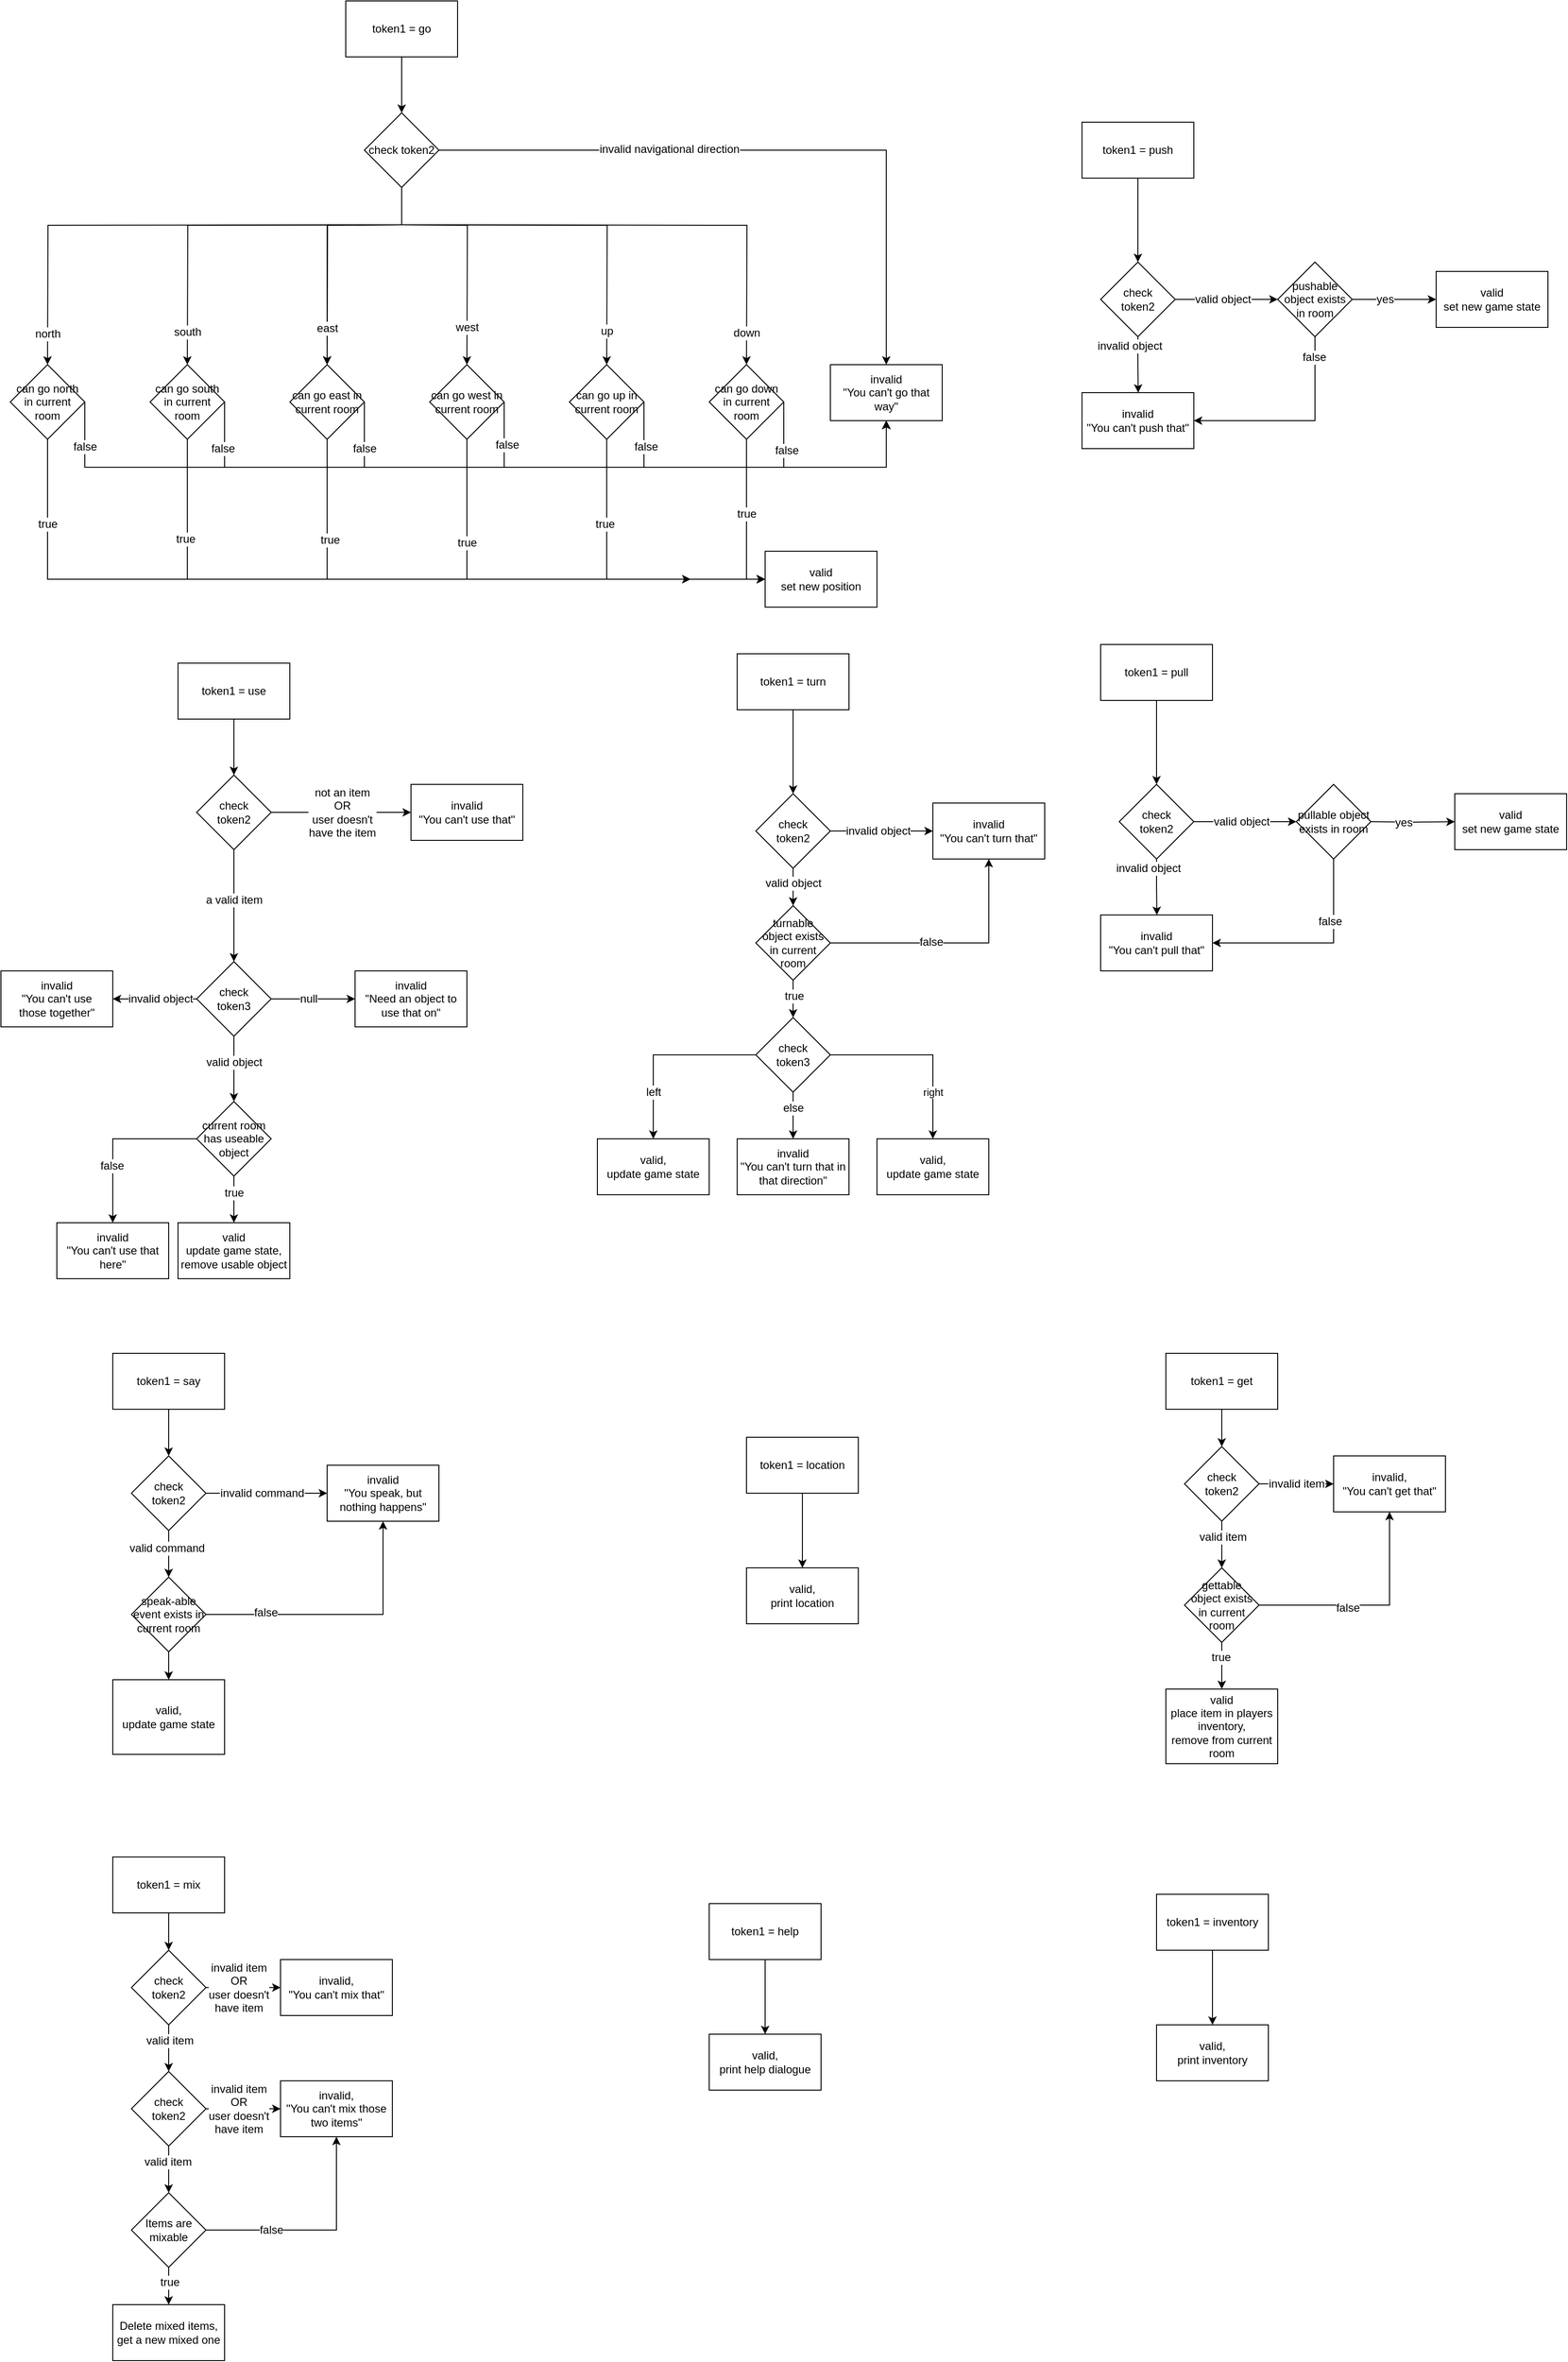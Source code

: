 <mxfile version="12.5.5" type="device"><diagram id="CHfxyp8ydynY-1cZiYaQ" name="Page-1"><mxGraphModel dx="4873" dy="2151" grid="1" gridSize="10" guides="1" tooltips="1" connect="1" arrows="1" fold="1" page="1" pageScale="1" pageWidth="850" pageHeight="1100" math="0" shadow="0"><root><mxCell id="0"/><mxCell id="1" parent="0"/><mxCell id="4XS_81W_tqcogUFlzaWx-13" style="edgeStyle=orthogonalEdgeStyle;rounded=0;orthogonalLoop=1;jettySize=auto;html=1;exitX=0.5;exitY=1;exitDx=0;exitDy=0;" edge="1" parent="1"><mxGeometry relative="1" as="geometry"><mxPoint x="-410" y="240" as="sourcePoint"/><mxPoint x="-790" y="390" as="targetPoint"/></mxGeometry></mxCell><mxCell id="4XS_81W_tqcogUFlzaWx-20" value="&lt;div&gt;north&lt;/div&gt;" style="text;html=1;align=center;verticalAlign=middle;resizable=0;points=[];labelBackgroundColor=#ffffff;" vertex="1" connectable="0" parent="4XS_81W_tqcogUFlzaWx-13"><mxGeometry x="0.859" y="-3" relative="1" as="geometry"><mxPoint x="2.67" y="4.17" as="offset"/></mxGeometry></mxCell><mxCell id="4XS_81W_tqcogUFlzaWx-14" style="edgeStyle=orthogonalEdgeStyle;rounded=0;orthogonalLoop=1;jettySize=auto;html=1;exitX=0.5;exitY=1;exitDx=0;exitDy=0;" edge="1" parent="1"><mxGeometry relative="1" as="geometry"><mxPoint x="-410" y="240" as="sourcePoint"/><mxPoint x="-640" y="390" as="targetPoint"/></mxGeometry></mxCell><mxCell id="4XS_81W_tqcogUFlzaWx-21" value="south" style="text;html=1;align=center;verticalAlign=middle;resizable=0;points=[];labelBackgroundColor=#ffffff;" vertex="1" connectable="0" parent="4XS_81W_tqcogUFlzaWx-14"><mxGeometry x="0.77" y="1" relative="1" as="geometry"><mxPoint x="-1.33" y="8.33" as="offset"/></mxGeometry></mxCell><mxCell id="4XS_81W_tqcogUFlzaWx-15" style="edgeStyle=orthogonalEdgeStyle;rounded=0;orthogonalLoop=1;jettySize=auto;html=1;exitX=0.5;exitY=1;exitDx=0;exitDy=0;entryX=0.5;entryY=0;entryDx=0;entryDy=0;" edge="1" parent="1"><mxGeometry relative="1" as="geometry"><mxPoint x="-410" y="240" as="sourcePoint"/><mxPoint x="-490" y="390" as="targetPoint"/></mxGeometry></mxCell><mxCell id="4XS_81W_tqcogUFlzaWx-16" style="edgeStyle=orthogonalEdgeStyle;rounded=0;orthogonalLoop=1;jettySize=auto;html=1;exitX=0.5;exitY=1;exitDx=0;exitDy=0;entryX=0.5;entryY=0;entryDx=0;entryDy=0;" edge="1" parent="1"><mxGeometry relative="1" as="geometry"><mxPoint x="-410" y="240" as="sourcePoint"/><mxPoint x="-340" y="390" as="targetPoint"/></mxGeometry></mxCell><mxCell id="4XS_81W_tqcogUFlzaWx-23" value="west" style="text;html=1;align=center;verticalAlign=middle;resizable=0;points=[];labelBackgroundColor=#ffffff;" vertex="1" connectable="0" parent="4XS_81W_tqcogUFlzaWx-16"><mxGeometry x="0.553" relative="1" as="geometry"><mxPoint x="-0.26" y="8.33" as="offset"/></mxGeometry></mxCell><mxCell id="4XS_81W_tqcogUFlzaWx-17" style="edgeStyle=orthogonalEdgeStyle;rounded=0;orthogonalLoop=1;jettySize=auto;html=1;exitX=0.5;exitY=1;exitDx=0;exitDy=0;entryX=0.5;entryY=0;entryDx=0;entryDy=0;" edge="1" parent="1"><mxGeometry relative="1" as="geometry"><mxPoint x="-410" y="240" as="sourcePoint"/><mxPoint x="-190" y="390" as="targetPoint"/></mxGeometry></mxCell><mxCell id="4XS_81W_tqcogUFlzaWx-24" value="up" style="text;html=1;align=center;verticalAlign=middle;resizable=0;points=[];labelBackgroundColor=#ffffff;" vertex="1" connectable="0" parent="4XS_81W_tqcogUFlzaWx-17"><mxGeometry x="0.726" y="2" relative="1" as="geometry"><mxPoint x="-2.3" y="14.15" as="offset"/></mxGeometry></mxCell><mxCell id="4XS_81W_tqcogUFlzaWx-18" style="edgeStyle=orthogonalEdgeStyle;rounded=0;orthogonalLoop=1;jettySize=auto;html=1;exitX=0.5;exitY=1;exitDx=0;exitDy=0;entryX=0.5;entryY=0;entryDx=0;entryDy=0;" edge="1" parent="1"><mxGeometry relative="1" as="geometry"><mxPoint x="-410" y="240" as="sourcePoint"/><mxPoint x="-40" y="390" as="targetPoint"/></mxGeometry></mxCell><mxCell id="4XS_81W_tqcogUFlzaWx-25" value="down" style="text;html=1;align=center;verticalAlign=middle;resizable=0;points=[];labelBackgroundColor=#ffffff;" vertex="1" connectable="0" parent="4XS_81W_tqcogUFlzaWx-18"><mxGeometry x="0.831" y="1" relative="1" as="geometry"><mxPoint x="-1.27" y="9.99" as="offset"/></mxGeometry></mxCell><mxCell id="4XS_81W_tqcogUFlzaWx-27" style="edgeStyle=orthogonalEdgeStyle;rounded=0;orthogonalLoop=1;jettySize=auto;html=1;exitX=1;exitY=0.5;exitDx=0;exitDy=0;" edge="1" parent="1" source="4XS_81W_tqcogUFlzaWx-65" target="4XS_81W_tqcogUFlzaWx-26"><mxGeometry relative="1" as="geometry"><mxPoint x="-350" y="210" as="sourcePoint"/></mxGeometry></mxCell><mxCell id="4XS_81W_tqcogUFlzaWx-28" value="&lt;div&gt;invalid navigational direction&lt;/div&gt;" style="text;html=1;align=center;verticalAlign=middle;resizable=0;points=[];labelBackgroundColor=#ffffff;" vertex="1" connectable="0" parent="4XS_81W_tqcogUFlzaWx-27"><mxGeometry x="-0.304" y="1" relative="1" as="geometry"><mxPoint as="offset"/></mxGeometry></mxCell><mxCell id="4XS_81W_tqcogUFlzaWx-26" value="&lt;div&gt;invalid&lt;/div&gt;&lt;div&gt;&quot;You can't go that way&quot;&lt;br&gt;&lt;/div&gt;" style="rounded=0;whiteSpace=wrap;html=1;" vertex="1" parent="1"><mxGeometry x="50.0" y="390" width="120" height="60" as="geometry"/></mxCell><mxCell id="4XS_81W_tqcogUFlzaWx-53" style="edgeStyle=orthogonalEdgeStyle;rounded=0;orthogonalLoop=1;jettySize=auto;html=1;exitX=0.5;exitY=1;exitDx=0;exitDy=0;entryX=0.5;entryY=0;entryDx=0;entryDy=0;" edge="1" parent="1"><mxGeometry relative="1" as="geometry"><mxPoint x="-590" y="910" as="sourcePoint"/><mxPoint x="-590" y="1030" as="targetPoint"/></mxGeometry></mxCell><mxCell id="4XS_81W_tqcogUFlzaWx-54" value="a valid item" style="text;html=1;align=center;verticalAlign=middle;resizable=0;points=[];labelBackgroundColor=#ffffff;" vertex="1" connectable="0" parent="4XS_81W_tqcogUFlzaWx-53"><mxGeometry x="-0.267" relative="1" as="geometry"><mxPoint y="10" as="offset"/></mxGeometry></mxCell><mxCell id="4XS_81W_tqcogUFlzaWx-57" style="edgeStyle=orthogonalEdgeStyle;rounded=0;orthogonalLoop=1;jettySize=auto;html=1;exitX=1;exitY=0.5;exitDx=0;exitDy=0;" edge="1" parent="1" source="4XS_81W_tqcogUFlzaWx-70" target="4XS_81W_tqcogUFlzaWx-56"><mxGeometry relative="1" as="geometry"><mxPoint x="-530" y="880" as="sourcePoint"/><Array as="points"><mxPoint x="-440" y="870"/><mxPoint x="-440" y="870"/></Array></mxGeometry></mxCell><mxCell id="4XS_81W_tqcogUFlzaWx-58" value="&lt;div&gt;not an item&lt;br&gt;&lt;/div&gt;&lt;div&gt;OR&lt;/div&gt;&lt;div&gt;user doesn't &lt;br&gt;&lt;/div&gt;&lt;div&gt;have the item&lt;br&gt;&lt;/div&gt;" style="text;html=1;align=center;verticalAlign=middle;resizable=0;points=[];labelBackgroundColor=#ffffff;rotation=0;" vertex="1" connectable="0" parent="4XS_81W_tqcogUFlzaWx-57"><mxGeometry x="0.291" y="-3" relative="1" as="geometry"><mxPoint x="-21.29" y="-2.97" as="offset"/></mxGeometry></mxCell><mxCell id="4XS_81W_tqcogUFlzaWx-60" style="edgeStyle=orthogonalEdgeStyle;rounded=0;orthogonalLoop=1;jettySize=auto;html=1;exitX=1;exitY=0.5;exitDx=0;exitDy=0;entryX=0;entryY=0.5;entryDx=0;entryDy=0;" edge="1" parent="1" source="4XS_81W_tqcogUFlzaWx-55" target="4XS_81W_tqcogUFlzaWx-59"><mxGeometry relative="1" as="geometry"/></mxCell><mxCell id="4XS_81W_tqcogUFlzaWx-61" value="null" style="text;html=1;align=center;verticalAlign=middle;resizable=0;points=[];labelBackgroundColor=#ffffff;" vertex="1" connectable="0" parent="4XS_81W_tqcogUFlzaWx-60"><mxGeometry x="0.127" y="2" relative="1" as="geometry"><mxPoint x="-10.7" y="2" as="offset"/></mxGeometry></mxCell><mxCell id="4XS_81W_tqcogUFlzaWx-63" style="edgeStyle=orthogonalEdgeStyle;rounded=0;orthogonalLoop=1;jettySize=auto;html=1;exitX=0.5;exitY=1;exitDx=0;exitDy=0;entryX=0.5;entryY=0;entryDx=0;entryDy=0;" edge="1" parent="1" source="4XS_81W_tqcogUFlzaWx-55"><mxGeometry relative="1" as="geometry"><mxPoint x="-590" y="1180" as="targetPoint"/></mxGeometry></mxCell><mxCell id="4XS_81W_tqcogUFlzaWx-64" value="valid object" style="text;html=1;align=center;verticalAlign=middle;resizable=0;points=[];labelBackgroundColor=#ffffff;" vertex="1" connectable="0" parent="4XS_81W_tqcogUFlzaWx-63"><mxGeometry x="-0.223" relative="1" as="geometry"><mxPoint as="offset"/></mxGeometry></mxCell><mxCell id="4XS_81W_tqcogUFlzaWx-74" style="edgeStyle=orthogonalEdgeStyle;rounded=0;orthogonalLoop=1;jettySize=auto;html=1;exitX=0;exitY=0.5;exitDx=0;exitDy=0;entryX=1;entryY=0.5;entryDx=0;entryDy=0;" edge="1" parent="1" source="4XS_81W_tqcogUFlzaWx-55" target="4XS_81W_tqcogUFlzaWx-73"><mxGeometry relative="1" as="geometry"/></mxCell><mxCell id="4XS_81W_tqcogUFlzaWx-230" value="invalid object" style="text;html=1;align=center;verticalAlign=middle;resizable=0;points=[];labelBackgroundColor=#ffffff;" vertex="1" connectable="0" parent="4XS_81W_tqcogUFlzaWx-74"><mxGeometry x="0.215" y="2" relative="1" as="geometry"><mxPoint x="15" y="-2" as="offset"/></mxGeometry></mxCell><mxCell id="4XS_81W_tqcogUFlzaWx-55" value="&lt;div&gt;check &lt;br&gt;&lt;/div&gt;&lt;div&gt;token3&lt;/div&gt;" style="rhombus;whiteSpace=wrap;html=1;" vertex="1" parent="1"><mxGeometry x="-630" y="1030" width="80" height="80" as="geometry"/></mxCell><mxCell id="4XS_81W_tqcogUFlzaWx-56" value="&lt;div&gt;invalid&lt;/div&gt;&lt;div&gt;&quot;You can't use that&quot;&lt;br&gt;&lt;/div&gt;" style="rounded=0;whiteSpace=wrap;html=1;" vertex="1" parent="1"><mxGeometry x="-400" y="840" width="120" height="60" as="geometry"/></mxCell><mxCell id="4XS_81W_tqcogUFlzaWx-59" value="&lt;div&gt;invalid&lt;/div&gt;&lt;div&gt;&quot;Need an object to use that on&quot;&lt;br&gt;&lt;/div&gt;" style="rounded=0;whiteSpace=wrap;html=1;" vertex="1" parent="1"><mxGeometry x="-460" y="1040" width="120" height="60" as="geometry"/></mxCell><mxCell id="4XS_81W_tqcogUFlzaWx-66" style="edgeStyle=orthogonalEdgeStyle;rounded=0;orthogonalLoop=1;jettySize=auto;html=1;exitX=0.5;exitY=1;exitDx=0;exitDy=0;entryX=0.5;entryY=0;entryDx=0;entryDy=0;" edge="1" parent="1" source="4XS_81W_tqcogUFlzaWx-65"><mxGeometry relative="1" as="geometry"><mxPoint x="-490" y="390" as="targetPoint"/><Array as="points"><mxPoint x="-410" y="240"/><mxPoint x="-490" y="240"/></Array></mxGeometry></mxCell><mxCell id="4XS_81W_tqcogUFlzaWx-131" value="east" style="text;html=1;align=center;verticalAlign=middle;resizable=0;points=[];labelBackgroundColor=#ffffff;" vertex="1" connectable="0" parent="4XS_81W_tqcogUFlzaWx-66"><mxGeometry x="0.708" relative="1" as="geometry"><mxPoint as="offset"/></mxGeometry></mxCell><mxCell id="4XS_81W_tqcogUFlzaWx-65" value="check token2" style="rhombus;whiteSpace=wrap;html=1;" vertex="1" parent="1"><mxGeometry x="-450" y="120" width="80" height="80" as="geometry"/></mxCell><mxCell id="4XS_81W_tqcogUFlzaWx-68" style="edgeStyle=orthogonalEdgeStyle;rounded=0;orthogonalLoop=1;jettySize=auto;html=1;exitX=0.5;exitY=1;exitDx=0;exitDy=0;entryX=0.5;entryY=0;entryDx=0;entryDy=0;" edge="1" parent="1" source="4XS_81W_tqcogUFlzaWx-67" target="4XS_81W_tqcogUFlzaWx-65"><mxGeometry relative="1" as="geometry"/></mxCell><mxCell id="4XS_81W_tqcogUFlzaWx-67" value="token1 = go" style="rounded=0;whiteSpace=wrap;html=1;" vertex="1" parent="1"><mxGeometry x="-470" width="120" height="60" as="geometry"/></mxCell><mxCell id="4XS_81W_tqcogUFlzaWx-70" value="&lt;div&gt;check &lt;br&gt;&lt;/div&gt;&lt;div&gt;token2&lt;/div&gt;" style="rhombus;whiteSpace=wrap;html=1;" vertex="1" parent="1"><mxGeometry x="-630" y="830" width="80" height="80" as="geometry"/></mxCell><mxCell id="4XS_81W_tqcogUFlzaWx-72" style="edgeStyle=orthogonalEdgeStyle;rounded=0;orthogonalLoop=1;jettySize=auto;html=1;exitX=0.5;exitY=1;exitDx=0;exitDy=0;entryX=0.5;entryY=0;entryDx=0;entryDy=0;" edge="1" parent="1" source="4XS_81W_tqcogUFlzaWx-71" target="4XS_81W_tqcogUFlzaWx-70"><mxGeometry relative="1" as="geometry"/></mxCell><mxCell id="4XS_81W_tqcogUFlzaWx-71" value="token1 = use" style="rounded=0;whiteSpace=wrap;html=1;" vertex="1" parent="1"><mxGeometry x="-650" y="710" width="120" height="60" as="geometry"/></mxCell><mxCell id="4XS_81W_tqcogUFlzaWx-73" value="&lt;div&gt;invalid&lt;/div&gt;&lt;div&gt;&quot;You can't use &lt;br&gt;&lt;/div&gt;those together&quot;" style="rounded=0;whiteSpace=wrap;html=1;" vertex="1" parent="1"><mxGeometry x="-840" y="1040" width="120" height="60" as="geometry"/></mxCell><mxCell id="4XS_81W_tqcogUFlzaWx-78" style="edgeStyle=orthogonalEdgeStyle;rounded=0;orthogonalLoop=1;jettySize=auto;html=1;exitX=0.5;exitY=1;exitDx=0;exitDy=0;entryX=0.5;entryY=0;entryDx=0;entryDy=0;" edge="1" parent="1" source="4XS_81W_tqcogUFlzaWx-76" target="4XS_81W_tqcogUFlzaWx-77"><mxGeometry relative="1" as="geometry"/></mxCell><mxCell id="4XS_81W_tqcogUFlzaWx-76" value="token1 = push" style="rounded=0;whiteSpace=wrap;html=1;" vertex="1" parent="1"><mxGeometry x="320" y="130" width="120" height="60" as="geometry"/></mxCell><mxCell id="4XS_81W_tqcogUFlzaWx-80" style="edgeStyle=orthogonalEdgeStyle;rounded=0;orthogonalLoop=1;jettySize=auto;html=1;exitX=1;exitY=0.5;exitDx=0;exitDy=0;entryX=0;entryY=0.5;entryDx=0;entryDy=0;" edge="1" parent="1" source="4XS_81W_tqcogUFlzaWx-77"><mxGeometry relative="1" as="geometry"><mxPoint x="530" y="320" as="targetPoint"/></mxGeometry></mxCell><mxCell id="4XS_81W_tqcogUFlzaWx-81" value="valid object" style="text;html=1;align=center;verticalAlign=middle;resizable=0;points=[];labelBackgroundColor=#ffffff;" vertex="1" connectable="0" parent="4XS_81W_tqcogUFlzaWx-80"><mxGeometry x="-0.161" y="-1" relative="1" as="geometry"><mxPoint x="4.17" y="-1" as="offset"/></mxGeometry></mxCell><mxCell id="4XS_81W_tqcogUFlzaWx-82" style="edgeStyle=orthogonalEdgeStyle;rounded=0;orthogonalLoop=1;jettySize=auto;html=1;exitX=0.5;exitY=1;exitDx=0;exitDy=0;" edge="1" parent="1" source="4XS_81W_tqcogUFlzaWx-77"><mxGeometry relative="1" as="geometry"><mxPoint x="380.333" y="420" as="targetPoint"/></mxGeometry></mxCell><mxCell id="4XS_81W_tqcogUFlzaWx-84" value="invalid object" style="text;html=1;align=center;verticalAlign=middle;resizable=0;points=[];labelBackgroundColor=#ffffff;" vertex="1" connectable="0" parent="4XS_81W_tqcogUFlzaWx-82"><mxGeometry x="0.005" y="10" relative="1" as="geometry"><mxPoint x="-10" y="-10" as="offset"/></mxGeometry></mxCell><mxCell id="4XS_81W_tqcogUFlzaWx-77" value="&lt;div&gt;check&lt;/div&gt;&lt;div&gt;token2&lt;/div&gt;" style="rhombus;whiteSpace=wrap;html=1;" vertex="1" parent="1"><mxGeometry x="340" y="280" width="80" height="80" as="geometry"/></mxCell><mxCell id="4XS_81W_tqcogUFlzaWx-83" value="&lt;div&gt;invalid&lt;/div&gt;&lt;div&gt;&quot;You can't push that&quot;&lt;br&gt;&lt;/div&gt;" style="rounded=0;whiteSpace=wrap;html=1;" vertex="1" parent="1"><mxGeometry x="320" y="420" width="120" height="60" as="geometry"/></mxCell><mxCell id="4XS_81W_tqcogUFlzaWx-85" style="edgeStyle=orthogonalEdgeStyle;rounded=0;orthogonalLoop=1;jettySize=auto;html=1;exitX=0.5;exitY=1;exitDx=0;exitDy=0;entryX=0.5;entryY=0;entryDx=0;entryDy=0;" edge="1" source="4XS_81W_tqcogUFlzaWx-86" target="4XS_81W_tqcogUFlzaWx-91" parent="1"><mxGeometry relative="1" as="geometry"/></mxCell><mxCell id="4XS_81W_tqcogUFlzaWx-86" value="token1 = pull" style="rounded=0;whiteSpace=wrap;html=1;" vertex="1" parent="1"><mxGeometry x="340" y="690" width="120" height="60" as="geometry"/></mxCell><mxCell id="4XS_81W_tqcogUFlzaWx-87" style="edgeStyle=orthogonalEdgeStyle;rounded=0;orthogonalLoop=1;jettySize=auto;html=1;exitX=1;exitY=0.5;exitDx=0;exitDy=0;entryX=0;entryY=0.5;entryDx=0;entryDy=0;" edge="1" source="4XS_81W_tqcogUFlzaWx-91" parent="1"><mxGeometry relative="1" as="geometry"><mxPoint x="550" y="880.0" as="targetPoint"/></mxGeometry></mxCell><mxCell id="4XS_81W_tqcogUFlzaWx-88" value="valid object" style="text;html=1;align=center;verticalAlign=middle;resizable=0;points=[];labelBackgroundColor=#ffffff;" vertex="1" connectable="0" parent="4XS_81W_tqcogUFlzaWx-87"><mxGeometry x="-0.161" y="-1" relative="1" as="geometry"><mxPoint x="4.17" y="-1" as="offset"/></mxGeometry></mxCell><mxCell id="4XS_81W_tqcogUFlzaWx-89" style="edgeStyle=orthogonalEdgeStyle;rounded=0;orthogonalLoop=1;jettySize=auto;html=1;exitX=0.5;exitY=1;exitDx=0;exitDy=0;" edge="1" source="4XS_81W_tqcogUFlzaWx-91" parent="1"><mxGeometry relative="1" as="geometry"><mxPoint x="400.333" y="980" as="targetPoint"/></mxGeometry></mxCell><mxCell id="4XS_81W_tqcogUFlzaWx-90" value="invalid object" style="text;html=1;align=center;verticalAlign=middle;resizable=0;points=[];labelBackgroundColor=#ffffff;" vertex="1" connectable="0" parent="4XS_81W_tqcogUFlzaWx-89"><mxGeometry x="0.005" y="10" relative="1" as="geometry"><mxPoint x="-10" y="-10" as="offset"/></mxGeometry></mxCell><mxCell id="4XS_81W_tqcogUFlzaWx-91" value="&lt;div&gt;check&lt;/div&gt;&lt;div&gt;token2&lt;/div&gt;" style="rhombus;whiteSpace=wrap;html=1;" vertex="1" parent="1"><mxGeometry x="360" y="840" width="80" height="80" as="geometry"/></mxCell><mxCell id="4XS_81W_tqcogUFlzaWx-93" value="&lt;div&gt;invalid&lt;/div&gt;&lt;div&gt;&quot;You can't pull that&quot;&lt;br&gt;&lt;/div&gt;" style="rounded=0;whiteSpace=wrap;html=1;" vertex="1" parent="1"><mxGeometry x="340" y="980" width="120" height="60" as="geometry"/></mxCell><mxCell id="4XS_81W_tqcogUFlzaWx-94" style="edgeStyle=orthogonalEdgeStyle;rounded=0;orthogonalLoop=1;jettySize=auto;html=1;exitX=0.5;exitY=1;exitDx=0;exitDy=0;entryX=0.5;entryY=0;entryDx=0;entryDy=0;" edge="1" source="4XS_81W_tqcogUFlzaWx-95" target="4XS_81W_tqcogUFlzaWx-100" parent="1"><mxGeometry relative="1" as="geometry"/></mxCell><mxCell id="4XS_81W_tqcogUFlzaWx-95" value="token1 = turn" style="rounded=0;whiteSpace=wrap;html=1;" vertex="1" parent="1"><mxGeometry x="-50" y="700" width="120" height="60" as="geometry"/></mxCell><mxCell id="4XS_81W_tqcogUFlzaWx-96" style="edgeStyle=orthogonalEdgeStyle;rounded=0;orthogonalLoop=1;jettySize=auto;html=1;exitX=1;exitY=0.5;exitDx=0;exitDy=0;entryX=0;entryY=0.5;entryDx=0;entryDy=0;" edge="1" source="4XS_81W_tqcogUFlzaWx-100" parent="1"><mxGeometry relative="1" as="geometry"><mxPoint x="160" y="890.0" as="targetPoint"/></mxGeometry></mxCell><mxCell id="4XS_81W_tqcogUFlzaWx-97" value="invalid object" style="text;html=1;align=center;verticalAlign=middle;resizable=0;points=[];labelBackgroundColor=#ffffff;" vertex="1" connectable="0" parent="4XS_81W_tqcogUFlzaWx-96"><mxGeometry x="-0.161" y="-1" relative="1" as="geometry"><mxPoint x="4.17" y="-1" as="offset"/></mxGeometry></mxCell><mxCell id="4XS_81W_tqcogUFlzaWx-240" style="edgeStyle=orthogonalEdgeStyle;rounded=0;orthogonalLoop=1;jettySize=auto;html=1;exitX=0.5;exitY=1;exitDx=0;exitDy=0;" edge="1" parent="1" source="4XS_81W_tqcogUFlzaWx-100" target="4XS_81W_tqcogUFlzaWx-239"><mxGeometry relative="1" as="geometry"/></mxCell><mxCell id="4XS_81W_tqcogUFlzaWx-242" value="valid object" style="text;html=1;align=center;verticalAlign=middle;resizable=0;points=[];labelBackgroundColor=#ffffff;" vertex="1" connectable="0" parent="4XS_81W_tqcogUFlzaWx-240"><mxGeometry x="-0.214" y="-1" relative="1" as="geometry"><mxPoint x="1" as="offset"/></mxGeometry></mxCell><mxCell id="4XS_81W_tqcogUFlzaWx-100" value="&lt;div&gt;check&lt;/div&gt;&lt;div&gt;token2&lt;/div&gt;" style="rhombus;whiteSpace=wrap;html=1;" vertex="1" parent="1"><mxGeometry x="-30" y="850" width="80" height="80" as="geometry"/></mxCell><mxCell id="4XS_81W_tqcogUFlzaWx-103" value="&lt;div&gt;invalid&lt;/div&gt;&lt;div&gt;&quot;You can't turn that&quot;&lt;br&gt;&lt;/div&gt;" style="rounded=0;whiteSpace=wrap;html=1;" vertex="1" parent="1"><mxGeometry x="160" y="860" width="120" height="60" as="geometry"/></mxCell><mxCell id="4XS_81W_tqcogUFlzaWx-109" value="&lt;div&gt;right&lt;/div&gt;" style="edgeStyle=orthogonalEdgeStyle;rounded=0;orthogonalLoop=1;jettySize=auto;html=1;exitX=1;exitY=0.5;exitDx=0;exitDy=0;entryX=0.5;entryY=0;entryDx=0;entryDy=0;" edge="1" parent="1" source="4XS_81W_tqcogUFlzaWx-105" target="4XS_81W_tqcogUFlzaWx-108"><mxGeometry x="0.498" relative="1" as="geometry"><mxPoint as="offset"/></mxGeometry></mxCell><mxCell id="4XS_81W_tqcogUFlzaWx-110" style="edgeStyle=orthogonalEdgeStyle;rounded=0;orthogonalLoop=1;jettySize=auto;html=1;exitX=0.5;exitY=1;exitDx=0;exitDy=0;entryX=0.5;entryY=0;entryDx=0;entryDy=0;" edge="1" parent="1" source="4XS_81W_tqcogUFlzaWx-105" target="4XS_81W_tqcogUFlzaWx-107"><mxGeometry relative="1" as="geometry"><Array as="points"><mxPoint x="10" y="1190"/><mxPoint x="10" y="1190"/></Array></mxGeometry></mxCell><mxCell id="4XS_81W_tqcogUFlzaWx-113" value="else" style="text;html=1;align=center;verticalAlign=middle;resizable=0;points=[];labelBackgroundColor=#ffffff;" vertex="1" connectable="0" parent="4XS_81W_tqcogUFlzaWx-110"><mxGeometry x="-0.2" y="-3" relative="1" as="geometry"><mxPoint x="3" y="-3" as="offset"/></mxGeometry></mxCell><mxCell id="4XS_81W_tqcogUFlzaWx-111" style="edgeStyle=orthogonalEdgeStyle;rounded=0;orthogonalLoop=1;jettySize=auto;html=1;exitX=0;exitY=0.5;exitDx=0;exitDy=0;" edge="1" parent="1" source="4XS_81W_tqcogUFlzaWx-105" target="4XS_81W_tqcogUFlzaWx-106"><mxGeometry relative="1" as="geometry"/></mxCell><mxCell id="4XS_81W_tqcogUFlzaWx-112" value="left" style="text;html=1;align=center;verticalAlign=middle;resizable=0;points=[];labelBackgroundColor=#ffffff;" vertex="1" connectable="0" parent="4XS_81W_tqcogUFlzaWx-111"><mxGeometry x="-0.239" y="1" relative="1" as="geometry"><mxPoint x="-34.14" y="38.79" as="offset"/></mxGeometry></mxCell><mxCell id="4XS_81W_tqcogUFlzaWx-105" value="&lt;div&gt;check&lt;/div&gt;&lt;div&gt;token3&lt;/div&gt;" style="rhombus;whiteSpace=wrap;html=1;" vertex="1" parent="1"><mxGeometry x="-30" y="1090" width="80" height="80" as="geometry"/></mxCell><mxCell id="4XS_81W_tqcogUFlzaWx-106" value="&lt;div&gt;valid,&lt;/div&gt;&lt;div&gt;update game state&lt;br&gt;&lt;/div&gt;" style="rounded=0;whiteSpace=wrap;html=1;" vertex="1" parent="1"><mxGeometry x="-200" y="1220" width="120" height="60" as="geometry"/></mxCell><mxCell id="4XS_81W_tqcogUFlzaWx-107" value="&lt;div&gt;invalid&lt;/div&gt;&lt;div&gt;&quot;You can't turn that in that direction&quot;&lt;br&gt;&lt;/div&gt;" style="rounded=0;whiteSpace=wrap;html=1;" vertex="1" parent="1"><mxGeometry x="-50" y="1220" width="120" height="60" as="geometry"/></mxCell><mxCell id="4XS_81W_tqcogUFlzaWx-108" value="&lt;div&gt;valid, &lt;br&gt;&lt;/div&gt;&lt;div&gt;update game state&lt;/div&gt;" style="rounded=0;whiteSpace=wrap;html=1;" vertex="1" parent="1"><mxGeometry x="100" y="1220" width="120" height="60" as="geometry"/></mxCell><mxCell id="4XS_81W_tqcogUFlzaWx-121" value="" style="edgeStyle=orthogonalEdgeStyle;rounded=0;orthogonalLoop=1;jettySize=auto;html=1;" edge="1" parent="1" source="4XS_81W_tqcogUFlzaWx-118" target="4XS_81W_tqcogUFlzaWx-120"><mxGeometry relative="1" as="geometry"/></mxCell><mxCell id="4XS_81W_tqcogUFlzaWx-118" value="&lt;div&gt;token1 = location&lt;/div&gt;" style="rounded=0;whiteSpace=wrap;html=1;" vertex="1" parent="1"><mxGeometry x="-40" y="1540" width="120" height="60" as="geometry"/></mxCell><mxCell id="4XS_81W_tqcogUFlzaWx-120" value="&lt;div&gt;valid,&lt;/div&gt;&lt;div&gt;print location&lt;br&gt;&lt;/div&gt;" style="rounded=0;whiteSpace=wrap;html=1;" vertex="1" parent="1"><mxGeometry x="-40" y="1680" width="120" height="60" as="geometry"/></mxCell><mxCell id="4XS_81W_tqcogUFlzaWx-126" style="edgeStyle=orthogonalEdgeStyle;rounded=0;orthogonalLoop=1;jettySize=auto;html=1;exitX=0.5;exitY=1;exitDx=0;exitDy=0;entryX=0.5;entryY=0;entryDx=0;entryDy=0;" edge="1" parent="1" source="4XS_81W_tqcogUFlzaWx-122" target="4XS_81W_tqcogUFlzaWx-125"><mxGeometry relative="1" as="geometry"/></mxCell><mxCell id="4XS_81W_tqcogUFlzaWx-122" value="token1 = say" style="rounded=0;whiteSpace=wrap;html=1;" vertex="1" parent="1"><mxGeometry x="-720" y="1450" width="120" height="60" as="geometry"/></mxCell><mxCell id="4XS_81W_tqcogUFlzaWx-128" style="edgeStyle=orthogonalEdgeStyle;rounded=0;orthogonalLoop=1;jettySize=auto;html=1;exitX=1;exitY=0.5;exitDx=0;exitDy=0;entryX=0;entryY=0.5;entryDx=0;entryDy=0;" edge="1" parent="1" source="4XS_81W_tqcogUFlzaWx-125" target="4XS_81W_tqcogUFlzaWx-127"><mxGeometry relative="1" as="geometry"/></mxCell><mxCell id="4XS_81W_tqcogUFlzaWx-129" value="invalid command" style="text;html=1;align=center;verticalAlign=middle;resizable=0;points=[];labelBackgroundColor=#ffffff;" vertex="1" connectable="0" parent="4XS_81W_tqcogUFlzaWx-128"><mxGeometry x="-0.399" y="2" relative="1" as="geometry"><mxPoint x="20.95" y="2" as="offset"/></mxGeometry></mxCell><mxCell id="4XS_81W_tqcogUFlzaWx-133" style="edgeStyle=orthogonalEdgeStyle;rounded=0;orthogonalLoop=1;jettySize=auto;html=1;exitX=0.5;exitY=1;exitDx=0;exitDy=0;entryX=0.5;entryY=0;entryDx=0;entryDy=0;" edge="1" parent="1" source="4XS_81W_tqcogUFlzaWx-125"><mxGeometry relative="1" as="geometry"><mxPoint x="-660" y="1690" as="targetPoint"/></mxGeometry></mxCell><mxCell id="4XS_81W_tqcogUFlzaWx-134" value="valid command" style="text;html=1;align=center;verticalAlign=middle;resizable=0;points=[];labelBackgroundColor=#ffffff;" vertex="1" connectable="0" parent="4XS_81W_tqcogUFlzaWx-133"><mxGeometry x="-0.257" y="-2" relative="1" as="geometry"><mxPoint as="offset"/></mxGeometry></mxCell><mxCell id="4XS_81W_tqcogUFlzaWx-125" value="&lt;div&gt;check&lt;/div&gt;&lt;div&gt;token2&lt;br&gt;&lt;/div&gt;" style="rhombus;whiteSpace=wrap;html=1;" vertex="1" parent="1"><mxGeometry x="-700" y="1560" width="80" height="80" as="geometry"/></mxCell><mxCell id="4XS_81W_tqcogUFlzaWx-127" value="&lt;div&gt;invalid&lt;/div&gt;&lt;div&gt;&quot;You speak, but nothing happens&quot;&lt;br&gt;&lt;/div&gt;" style="rounded=0;whiteSpace=wrap;html=1;" vertex="1" parent="1"><mxGeometry x="-490" y="1570" width="120" height="60" as="geometry"/></mxCell><mxCell id="4XS_81W_tqcogUFlzaWx-137" style="edgeStyle=orthogonalEdgeStyle;rounded=0;orthogonalLoop=1;jettySize=auto;html=1;exitX=0.5;exitY=1;exitDx=0;exitDy=0;entryX=0.5;entryY=0;entryDx=0;entryDy=0;" edge="1" parent="1" source="4XS_81W_tqcogUFlzaWx-135" target="4XS_81W_tqcogUFlzaWx-136"><mxGeometry relative="1" as="geometry"/></mxCell><mxCell id="4XS_81W_tqcogUFlzaWx-135" value="token1 = get" style="rounded=0;whiteSpace=wrap;html=1;" vertex="1" parent="1"><mxGeometry x="410" y="1450" width="120" height="60" as="geometry"/></mxCell><mxCell id="4XS_81W_tqcogUFlzaWx-139" style="edgeStyle=orthogonalEdgeStyle;rounded=0;orthogonalLoop=1;jettySize=auto;html=1;exitX=0.5;exitY=1;exitDx=0;exitDy=0;entryX=0.5;entryY=0;entryDx=0;entryDy=0;" edge="1" parent="1" source="4XS_81W_tqcogUFlzaWx-136"><mxGeometry relative="1" as="geometry"><mxPoint x="470" y="1680" as="targetPoint"/></mxGeometry></mxCell><mxCell id="4XS_81W_tqcogUFlzaWx-140" value="valid item" style="text;html=1;align=center;verticalAlign=middle;resizable=0;points=[];labelBackgroundColor=#ffffff;" vertex="1" connectable="0" parent="4XS_81W_tqcogUFlzaWx-139"><mxGeometry x="-0.32" y="1" relative="1" as="geometry"><mxPoint as="offset"/></mxGeometry></mxCell><mxCell id="4XS_81W_tqcogUFlzaWx-142" style="edgeStyle=orthogonalEdgeStyle;rounded=0;orthogonalLoop=1;jettySize=auto;html=1;exitX=1;exitY=0.5;exitDx=0;exitDy=0;entryX=0;entryY=0.5;entryDx=0;entryDy=0;" edge="1" parent="1" source="4XS_81W_tqcogUFlzaWx-136" target="4XS_81W_tqcogUFlzaWx-141"><mxGeometry relative="1" as="geometry"/></mxCell><mxCell id="4XS_81W_tqcogUFlzaWx-143" value="invalid item" style="text;html=1;align=center;verticalAlign=middle;resizable=0;points=[];labelBackgroundColor=#ffffff;" vertex="1" connectable="0" parent="4XS_81W_tqcogUFlzaWx-142"><mxGeometry x="-0.355" y="-1" relative="1" as="geometry"><mxPoint x="14" y="-1" as="offset"/></mxGeometry></mxCell><mxCell id="4XS_81W_tqcogUFlzaWx-136" value="&lt;div&gt;check&lt;/div&gt;&lt;div&gt;token2&lt;/div&gt;" style="rhombus;whiteSpace=wrap;html=1;" vertex="1" parent="1"><mxGeometry x="430" y="1550" width="80" height="80" as="geometry"/></mxCell><mxCell id="4XS_81W_tqcogUFlzaWx-141" value="&lt;div&gt;invalid,&lt;/div&gt;&lt;div&gt;&quot;You can't get that&quot;&lt;br&gt;&lt;/div&gt;" style="rounded=0;whiteSpace=wrap;html=1;" vertex="1" parent="1"><mxGeometry x="590" y="1560" width="120" height="60" as="geometry"/></mxCell><mxCell id="4XS_81W_tqcogUFlzaWx-145" style="edgeStyle=orthogonalEdgeStyle;rounded=0;orthogonalLoop=1;jettySize=auto;html=1;exitX=0.5;exitY=1;exitDx=0;exitDy=0;entryX=0.5;entryY=0;entryDx=0;entryDy=0;" edge="1" source="4XS_81W_tqcogUFlzaWx-146" target="4XS_81W_tqcogUFlzaWx-151" parent="1"><mxGeometry relative="1" as="geometry"/></mxCell><mxCell id="4XS_81W_tqcogUFlzaWx-146" value="token1 = mix" style="rounded=0;whiteSpace=wrap;html=1;" vertex="1" parent="1"><mxGeometry x="-720" y="1990" width="120" height="60" as="geometry"/></mxCell><mxCell id="4XS_81W_tqcogUFlzaWx-147" style="edgeStyle=orthogonalEdgeStyle;rounded=0;orthogonalLoop=1;jettySize=auto;html=1;exitX=0.5;exitY=1;exitDx=0;exitDy=0;entryX=0.5;entryY=0;entryDx=0;entryDy=0;" edge="1" source="4XS_81W_tqcogUFlzaWx-151" parent="1"><mxGeometry relative="1" as="geometry"><mxPoint x="-660" y="2220" as="targetPoint"/></mxGeometry></mxCell><mxCell id="4XS_81W_tqcogUFlzaWx-148" value="valid item" style="text;html=1;align=center;verticalAlign=middle;resizable=0;points=[];labelBackgroundColor=#ffffff;" vertex="1" connectable="0" parent="4XS_81W_tqcogUFlzaWx-147"><mxGeometry x="-0.32" y="1" relative="1" as="geometry"><mxPoint as="offset"/></mxGeometry></mxCell><mxCell id="4XS_81W_tqcogUFlzaWx-149" style="edgeStyle=orthogonalEdgeStyle;rounded=0;orthogonalLoop=1;jettySize=auto;html=1;exitX=1;exitY=0.5;exitDx=0;exitDy=0;entryX=0;entryY=0.5;entryDx=0;entryDy=0;" edge="1" source="4XS_81W_tqcogUFlzaWx-151" target="4XS_81W_tqcogUFlzaWx-153" parent="1"><mxGeometry relative="1" as="geometry"/></mxCell><mxCell id="4XS_81W_tqcogUFlzaWx-150" value="&lt;div&gt;invalid item&lt;/div&gt;&lt;div&gt;OR&lt;/div&gt;&lt;div&gt;user doesn't&lt;/div&gt;&lt;div&gt;have item&lt;br&gt;&lt;/div&gt;" style="text;html=1;align=center;verticalAlign=middle;resizable=0;points=[];labelBackgroundColor=#ffffff;" vertex="1" connectable="0" parent="4XS_81W_tqcogUFlzaWx-149"><mxGeometry x="-0.355" y="-1" relative="1" as="geometry"><mxPoint x="9" y="-1" as="offset"/></mxGeometry></mxCell><mxCell id="4XS_81W_tqcogUFlzaWx-151" value="&lt;div&gt;check&lt;/div&gt;&lt;div&gt;token2&lt;/div&gt;" style="rhombus;whiteSpace=wrap;html=1;" vertex="1" parent="1"><mxGeometry x="-700" y="2090" width="80" height="80" as="geometry"/></mxCell><mxCell id="4XS_81W_tqcogUFlzaWx-153" value="&lt;div&gt;invalid,&lt;/div&gt;&lt;div&gt;&quot;You can't mix that&quot;&lt;br&gt;&lt;/div&gt;" style="rounded=0;whiteSpace=wrap;html=1;" vertex="1" parent="1"><mxGeometry x="-540" y="2100" width="120" height="60" as="geometry"/></mxCell><mxCell id="4XS_81W_tqcogUFlzaWx-156" style="edgeStyle=orthogonalEdgeStyle;rounded=0;orthogonalLoop=1;jettySize=auto;html=1;exitX=1;exitY=0.5;exitDx=0;exitDy=0;entryX=0;entryY=0.5;entryDx=0;entryDy=0;" edge="1" parent="1" source="4XS_81W_tqcogUFlzaWx-154" target="4XS_81W_tqcogUFlzaWx-155"><mxGeometry relative="1" as="geometry"/></mxCell><mxCell id="4XS_81W_tqcogUFlzaWx-157" value="&lt;div&gt;invalid item&lt;/div&gt;&lt;div&gt;OR&lt;/div&gt;&lt;div&gt;user doesn't&lt;/div&gt;&lt;div&gt;have item&lt;br&gt;&lt;/div&gt;" style="text;html=1;align=center;verticalAlign=middle;resizable=0;points=[];labelBackgroundColor=#ffffff;" vertex="1" connectable="0" parent="4XS_81W_tqcogUFlzaWx-156"><mxGeometry x="-0.284" relative="1" as="geometry"><mxPoint x="6.03" as="offset"/></mxGeometry></mxCell><mxCell id="4XS_81W_tqcogUFlzaWx-159" style="edgeStyle=orthogonalEdgeStyle;rounded=0;orthogonalLoop=1;jettySize=auto;html=1;exitX=0.5;exitY=1;exitDx=0;exitDy=0;entryX=0.5;entryY=0;entryDx=0;entryDy=0;" edge="1" parent="1" source="4XS_81W_tqcogUFlzaWx-154" target="4XS_81W_tqcogUFlzaWx-158"><mxGeometry relative="1" as="geometry"/></mxCell><mxCell id="4XS_81W_tqcogUFlzaWx-166" value="valid item" style="text;html=1;align=center;verticalAlign=middle;resizable=0;points=[];labelBackgroundColor=#ffffff;" vertex="1" connectable="0" parent="4XS_81W_tqcogUFlzaWx-159"><mxGeometry x="-0.338" y="-1" relative="1" as="geometry"><mxPoint as="offset"/></mxGeometry></mxCell><mxCell id="4XS_81W_tqcogUFlzaWx-154" value="&lt;div&gt;check&lt;/div&gt;&lt;div&gt;token2&lt;/div&gt;" style="rhombus;whiteSpace=wrap;html=1;" vertex="1" parent="1"><mxGeometry x="-700" y="2220" width="80" height="80" as="geometry"/></mxCell><mxCell id="4XS_81W_tqcogUFlzaWx-155" value="&lt;div&gt;invalid,&lt;/div&gt;&lt;div&gt;&quot;You can't mix those two items&quot;&lt;br&gt;&lt;/div&gt;" style="rounded=0;whiteSpace=wrap;html=1;" vertex="1" parent="1"><mxGeometry x="-540" y="2230" width="120" height="60" as="geometry"/></mxCell><mxCell id="4XS_81W_tqcogUFlzaWx-160" style="edgeStyle=orthogonalEdgeStyle;rounded=0;orthogonalLoop=1;jettySize=auto;html=1;exitX=1;exitY=0.5;exitDx=0;exitDy=0;entryX=0.5;entryY=1;entryDx=0;entryDy=0;" edge="1" parent="1" source="4XS_81W_tqcogUFlzaWx-158" target="4XS_81W_tqcogUFlzaWx-155"><mxGeometry relative="1" as="geometry"/></mxCell><mxCell id="4XS_81W_tqcogUFlzaWx-161" value="false" style="text;html=1;align=center;verticalAlign=middle;resizable=0;points=[];labelBackgroundColor=#ffffff;" vertex="1" connectable="0" parent="4XS_81W_tqcogUFlzaWx-160"><mxGeometry x="-0.554" y="3" relative="1" as="geometry"><mxPoint x="16.21" y="3.01" as="offset"/></mxGeometry></mxCell><mxCell id="4XS_81W_tqcogUFlzaWx-163" style="edgeStyle=orthogonalEdgeStyle;rounded=0;orthogonalLoop=1;jettySize=auto;html=1;exitX=0.5;exitY=1;exitDx=0;exitDy=0;entryX=0.5;entryY=0;entryDx=0;entryDy=0;" edge="1" parent="1" source="4XS_81W_tqcogUFlzaWx-158" target="4XS_81W_tqcogUFlzaWx-162"><mxGeometry relative="1" as="geometry"/></mxCell><mxCell id="4XS_81W_tqcogUFlzaWx-165" value="true" style="text;html=1;align=center;verticalAlign=middle;resizable=0;points=[];labelBackgroundColor=#ffffff;" vertex="1" connectable="0" parent="4XS_81W_tqcogUFlzaWx-163"><mxGeometry x="-0.198" y="1" relative="1" as="geometry"><mxPoint as="offset"/></mxGeometry></mxCell><mxCell id="4XS_81W_tqcogUFlzaWx-158" value="Items are mixable" style="rhombus;whiteSpace=wrap;html=1;" vertex="1" parent="1"><mxGeometry x="-700" y="2350" width="80" height="80" as="geometry"/></mxCell><mxCell id="4XS_81W_tqcogUFlzaWx-162" value="Delete mixed items, get a new mixed one" style="rounded=0;whiteSpace=wrap;html=1;" vertex="1" parent="1"><mxGeometry x="-720" y="2470" width="120" height="60" as="geometry"/></mxCell><mxCell id="4XS_81W_tqcogUFlzaWx-176" value="" style="edgeStyle=orthogonalEdgeStyle;rounded=0;orthogonalLoop=1;jettySize=auto;html=1;" edge="1" source="4XS_81W_tqcogUFlzaWx-177" target="4XS_81W_tqcogUFlzaWx-178" parent="1"><mxGeometry relative="1" as="geometry"/></mxCell><mxCell id="4XS_81W_tqcogUFlzaWx-177" value="&lt;div&gt;token1 = help&lt;/div&gt;" style="rounded=0;whiteSpace=wrap;html=1;" vertex="1" parent="1"><mxGeometry x="-80" y="2040" width="120" height="60" as="geometry"/></mxCell><mxCell id="4XS_81W_tqcogUFlzaWx-178" value="&lt;div&gt;valid,&lt;/div&gt;&lt;div&gt;print help dialogue&lt;br&gt;&lt;/div&gt;" style="rounded=0;whiteSpace=wrap;html=1;" vertex="1" parent="1"><mxGeometry x="-80" y="2180" width="120" height="60" as="geometry"/></mxCell><mxCell id="4XS_81W_tqcogUFlzaWx-179" value="" style="edgeStyle=orthogonalEdgeStyle;rounded=0;orthogonalLoop=1;jettySize=auto;html=1;" edge="1" source="4XS_81W_tqcogUFlzaWx-180" target="4XS_81W_tqcogUFlzaWx-181" parent="1"><mxGeometry relative="1" as="geometry"/></mxCell><mxCell id="4XS_81W_tqcogUFlzaWx-180" value="&lt;div&gt;token1 = inventory&lt;/div&gt;" style="rounded=0;whiteSpace=wrap;html=1;" vertex="1" parent="1"><mxGeometry x="400" y="2030" width="120" height="60" as="geometry"/></mxCell><mxCell id="4XS_81W_tqcogUFlzaWx-181" value="&lt;div&gt;valid,&lt;/div&gt;&lt;div&gt;print inventory&lt;br&gt;&lt;/div&gt;" style="rounded=0;whiteSpace=wrap;html=1;" vertex="1" parent="1"><mxGeometry x="400" y="2170" width="120" height="60" as="geometry"/></mxCell><mxCell id="4XS_81W_tqcogUFlzaWx-195" style="edgeStyle=orthogonalEdgeStyle;rounded=0;orthogonalLoop=1;jettySize=auto;html=1;exitX=1;exitY=0.5;exitDx=0;exitDy=0;entryX=0.5;entryY=1;entryDx=0;entryDy=0;" edge="1" parent="1" source="4XS_81W_tqcogUFlzaWx-187" target="4XS_81W_tqcogUFlzaWx-26"><mxGeometry relative="1" as="geometry"><Array as="points"><mxPoint x="-750" y="500"/><mxPoint x="110" y="500"/></Array></mxGeometry></mxCell><mxCell id="4XS_81W_tqcogUFlzaWx-220" value="false" style="text;html=1;align=center;verticalAlign=middle;resizable=0;points=[];labelBackgroundColor=#ffffff;" vertex="1" connectable="0" parent="4XS_81W_tqcogUFlzaWx-195"><mxGeometry x="-0.903" relative="1" as="geometry"><mxPoint as="offset"/></mxGeometry></mxCell><mxCell id="4XS_81W_tqcogUFlzaWx-211" style="edgeStyle=orthogonalEdgeStyle;rounded=0;orthogonalLoop=1;jettySize=auto;html=1;exitX=0.5;exitY=1;exitDx=0;exitDy=0;" edge="1" parent="1" source="4XS_81W_tqcogUFlzaWx-187"><mxGeometry relative="1" as="geometry"><mxPoint x="-100" y="620" as="targetPoint"/><Array as="points"><mxPoint x="-790" y="620"/></Array></mxGeometry></mxCell><mxCell id="4XS_81W_tqcogUFlzaWx-214" value="true" style="text;html=1;align=center;verticalAlign=middle;resizable=0;points=[];labelBackgroundColor=#ffffff;" vertex="1" connectable="0" parent="4XS_81W_tqcogUFlzaWx-211"><mxGeometry x="-0.784" relative="1" as="geometry"><mxPoint as="offset"/></mxGeometry></mxCell><mxCell id="4XS_81W_tqcogUFlzaWx-187" value="can go north in current room" style="rhombus;whiteSpace=wrap;html=1;" vertex="1" parent="1"><mxGeometry x="-830" y="390" width="80" height="80" as="geometry"/></mxCell><mxCell id="4XS_81W_tqcogUFlzaWx-196" style="edgeStyle=orthogonalEdgeStyle;rounded=0;orthogonalLoop=1;jettySize=auto;html=1;exitX=1;exitY=0.5;exitDx=0;exitDy=0;" edge="1" parent="1" source="4XS_81W_tqcogUFlzaWx-188"><mxGeometry relative="1" as="geometry"><mxPoint x="110" y="450" as="targetPoint"/><Array as="points"><mxPoint x="-600" y="500"/><mxPoint x="110" y="500"/></Array></mxGeometry></mxCell><mxCell id="4XS_81W_tqcogUFlzaWx-221" value="false" style="text;html=1;align=center;verticalAlign=middle;resizable=0;points=[];labelBackgroundColor=#ffffff;" vertex="1" connectable="0" parent="4XS_81W_tqcogUFlzaWx-196"><mxGeometry x="-0.881" y="-2" relative="1" as="geometry"><mxPoint as="offset"/></mxGeometry></mxCell><mxCell id="4XS_81W_tqcogUFlzaWx-210" style="edgeStyle=orthogonalEdgeStyle;rounded=0;orthogonalLoop=1;jettySize=auto;html=1;exitX=0.5;exitY=1;exitDx=0;exitDy=0;entryX=0;entryY=0.5;entryDx=0;entryDy=0;" edge="1" parent="1" source="4XS_81W_tqcogUFlzaWx-188" target="4XS_81W_tqcogUFlzaWx-202"><mxGeometry relative="1" as="geometry"/></mxCell><mxCell id="4XS_81W_tqcogUFlzaWx-215" value="true" style="text;html=1;align=center;verticalAlign=middle;resizable=0;points=[];labelBackgroundColor=#ffffff;" vertex="1" connectable="0" parent="4XS_81W_tqcogUFlzaWx-210"><mxGeometry x="-0.724" y="-2" relative="1" as="geometry"><mxPoint as="offset"/></mxGeometry></mxCell><mxCell id="4XS_81W_tqcogUFlzaWx-188" value="can go south in current room" style="rhombus;whiteSpace=wrap;html=1;" vertex="1" parent="1"><mxGeometry x="-680" y="390" width="80" height="80" as="geometry"/></mxCell><mxCell id="4XS_81W_tqcogUFlzaWx-197" style="edgeStyle=orthogonalEdgeStyle;rounded=0;orthogonalLoop=1;jettySize=auto;html=1;exitX=1;exitY=0.5;exitDx=0;exitDy=0;entryX=0.5;entryY=1;entryDx=0;entryDy=0;" edge="1" parent="1" source="4XS_81W_tqcogUFlzaWx-189" target="4XS_81W_tqcogUFlzaWx-26"><mxGeometry relative="1" as="geometry"><Array as="points"><mxPoint x="-450" y="500"/><mxPoint x="110" y="500"/></Array></mxGeometry></mxCell><mxCell id="4XS_81W_tqcogUFlzaWx-222" value="false" style="text;html=1;align=center;verticalAlign=middle;resizable=0;points=[];labelBackgroundColor=#ffffff;" vertex="1" connectable="0" parent="4XS_81W_tqcogUFlzaWx-197"><mxGeometry x="-0.853" relative="1" as="geometry"><mxPoint as="offset"/></mxGeometry></mxCell><mxCell id="4XS_81W_tqcogUFlzaWx-209" style="edgeStyle=orthogonalEdgeStyle;rounded=0;orthogonalLoop=1;jettySize=auto;html=1;exitX=0.5;exitY=1;exitDx=0;exitDy=0;entryX=0;entryY=0.5;entryDx=0;entryDy=0;" edge="1" parent="1" source="4XS_81W_tqcogUFlzaWx-189" target="4XS_81W_tqcogUFlzaWx-202"><mxGeometry relative="1" as="geometry"/></mxCell><mxCell id="4XS_81W_tqcogUFlzaWx-216" value="true" style="text;html=1;align=center;verticalAlign=middle;resizable=0;points=[];labelBackgroundColor=#ffffff;" vertex="1" connectable="0" parent="4XS_81W_tqcogUFlzaWx-209"><mxGeometry x="-0.653" y="3" relative="1" as="geometry"><mxPoint as="offset"/></mxGeometry></mxCell><mxCell id="4XS_81W_tqcogUFlzaWx-189" value="can go east in current room" style="rhombus;whiteSpace=wrap;html=1;" vertex="1" parent="1"><mxGeometry x="-530" y="390" width="80" height="80" as="geometry"/></mxCell><mxCell id="4XS_81W_tqcogUFlzaWx-198" style="edgeStyle=orthogonalEdgeStyle;rounded=0;orthogonalLoop=1;jettySize=auto;html=1;exitX=1;exitY=0.5;exitDx=0;exitDy=0;entryX=0.5;entryY=1;entryDx=0;entryDy=0;" edge="1" parent="1" source="4XS_81W_tqcogUFlzaWx-190" target="4XS_81W_tqcogUFlzaWx-26"><mxGeometry relative="1" as="geometry"><Array as="points"><mxPoint x="-300" y="500"/><mxPoint x="110" y="500"/></Array></mxGeometry></mxCell><mxCell id="4XS_81W_tqcogUFlzaWx-223" value="false" style="text;html=1;align=center;verticalAlign=middle;resizable=0;points=[];labelBackgroundColor=#ffffff;" vertex="1" connectable="0" parent="4XS_81W_tqcogUFlzaWx-198"><mxGeometry x="-0.827" y="3" relative="1" as="geometry"><mxPoint as="offset"/></mxGeometry></mxCell><mxCell id="4XS_81W_tqcogUFlzaWx-208" style="edgeStyle=orthogonalEdgeStyle;rounded=0;orthogonalLoop=1;jettySize=auto;html=1;exitX=0.5;exitY=1;exitDx=0;exitDy=0;entryX=0;entryY=0.5;entryDx=0;entryDy=0;" edge="1" parent="1" source="4XS_81W_tqcogUFlzaWx-190" target="4XS_81W_tqcogUFlzaWx-202"><mxGeometry relative="1" as="geometry"/></mxCell><mxCell id="4XS_81W_tqcogUFlzaWx-217" value="true" style="text;html=1;align=center;verticalAlign=middle;resizable=0;points=[];labelBackgroundColor=#ffffff;" vertex="1" connectable="0" parent="4XS_81W_tqcogUFlzaWx-208"><mxGeometry x="-0.528" relative="1" as="geometry"><mxPoint as="offset"/></mxGeometry></mxCell><mxCell id="4XS_81W_tqcogUFlzaWx-190" value="can go west in current room" style="rhombus;whiteSpace=wrap;html=1;" vertex="1" parent="1"><mxGeometry x="-380" y="390" width="80" height="80" as="geometry"/></mxCell><mxCell id="4XS_81W_tqcogUFlzaWx-199" style="edgeStyle=orthogonalEdgeStyle;rounded=0;orthogonalLoop=1;jettySize=auto;html=1;exitX=1;exitY=0.5;exitDx=0;exitDy=0;entryX=0.5;entryY=1;entryDx=0;entryDy=0;" edge="1" parent="1" source="4XS_81W_tqcogUFlzaWx-191" target="4XS_81W_tqcogUFlzaWx-26"><mxGeometry relative="1" as="geometry"><Array as="points"><mxPoint x="-150" y="500"/><mxPoint x="110" y="500"/></Array></mxGeometry></mxCell><mxCell id="4XS_81W_tqcogUFlzaWx-224" value="false" style="text;html=1;align=center;verticalAlign=middle;resizable=0;points=[];labelBackgroundColor=#ffffff;" vertex="1" connectable="0" parent="4XS_81W_tqcogUFlzaWx-199"><mxGeometry x="-0.75" y="2" relative="1" as="geometry"><mxPoint as="offset"/></mxGeometry></mxCell><mxCell id="4XS_81W_tqcogUFlzaWx-207" style="edgeStyle=orthogonalEdgeStyle;rounded=0;orthogonalLoop=1;jettySize=auto;html=1;exitX=0.5;exitY=1;exitDx=0;exitDy=0;" edge="1" parent="1" source="4XS_81W_tqcogUFlzaWx-191"><mxGeometry relative="1" as="geometry"><mxPoint x="-100" y="620" as="targetPoint"/><Array as="points"><mxPoint x="-190" y="620"/></Array></mxGeometry></mxCell><mxCell id="4XS_81W_tqcogUFlzaWx-218" value="true" style="text;html=1;align=center;verticalAlign=middle;resizable=0;points=[];labelBackgroundColor=#ffffff;" vertex="1" connectable="0" parent="4XS_81W_tqcogUFlzaWx-207"><mxGeometry x="-0.243" y="-2" relative="1" as="geometry"><mxPoint as="offset"/></mxGeometry></mxCell><mxCell id="4XS_81W_tqcogUFlzaWx-191" value="can go up in current room" style="rhombus;whiteSpace=wrap;html=1;" vertex="1" parent="1"><mxGeometry x="-230" y="390" width="80" height="80" as="geometry"/></mxCell><mxCell id="4XS_81W_tqcogUFlzaWx-201" style="edgeStyle=orthogonalEdgeStyle;rounded=0;orthogonalLoop=1;jettySize=auto;html=1;exitX=1;exitY=0.5;exitDx=0;exitDy=0;entryX=0.5;entryY=1;entryDx=0;entryDy=0;" edge="1" parent="1" source="4XS_81W_tqcogUFlzaWx-192" target="4XS_81W_tqcogUFlzaWx-26"><mxGeometry relative="1" as="geometry"><Array as="points"><mxPoint y="500"/><mxPoint x="110" y="500"/></Array></mxGeometry></mxCell><mxCell id="4XS_81W_tqcogUFlzaWx-225" value="false" style="text;html=1;align=center;verticalAlign=middle;resizable=0;points=[];labelBackgroundColor=#ffffff;" vertex="1" connectable="0" parent="4XS_81W_tqcogUFlzaWx-201"><mxGeometry x="-0.551" y="3" relative="1" as="geometry"><mxPoint as="offset"/></mxGeometry></mxCell><mxCell id="4XS_81W_tqcogUFlzaWx-206" style="edgeStyle=orthogonalEdgeStyle;rounded=0;orthogonalLoop=1;jettySize=auto;html=1;exitX=0.5;exitY=1;exitDx=0;exitDy=0;entryX=0;entryY=0.5;entryDx=0;entryDy=0;" edge="1" parent="1" source="4XS_81W_tqcogUFlzaWx-192" target="4XS_81W_tqcogUFlzaWx-202"><mxGeometry relative="1" as="geometry"/></mxCell><mxCell id="4XS_81W_tqcogUFlzaWx-219" value="true" style="text;html=1;align=center;verticalAlign=middle;resizable=0;points=[];labelBackgroundColor=#ffffff;" vertex="1" connectable="0" parent="4XS_81W_tqcogUFlzaWx-206"><mxGeometry x="0.403" y="1" relative="1" as="geometry"><mxPoint x="-1.26" y="-39.66" as="offset"/></mxGeometry></mxCell><mxCell id="4XS_81W_tqcogUFlzaWx-192" value="can go down in current room" style="rhombus;whiteSpace=wrap;html=1;" vertex="1" parent="1"><mxGeometry x="-80" y="390" width="80" height="80" as="geometry"/></mxCell><mxCell id="4XS_81W_tqcogUFlzaWx-202" value="&lt;div&gt;valid&lt;/div&gt;set new position" style="rounded=0;whiteSpace=wrap;html=1;" vertex="1" parent="1"><mxGeometry x="-20.0" y="590" width="120" height="60" as="geometry"/></mxCell><mxCell id="4XS_81W_tqcogUFlzaWx-213" style="edgeStyle=orthogonalEdgeStyle;rounded=0;orthogonalLoop=1;jettySize=auto;html=1;exitX=0.5;exitY=1;exitDx=0;exitDy=0;entryX=1;entryY=0.5;entryDx=0;entryDy=0;" edge="1" parent="1" source="4XS_81W_tqcogUFlzaWx-212" target="4XS_81W_tqcogUFlzaWx-83"><mxGeometry relative="1" as="geometry"/></mxCell><mxCell id="4XS_81W_tqcogUFlzaWx-226" value="false" style="text;html=1;align=center;verticalAlign=middle;resizable=0;points=[];labelBackgroundColor=#ffffff;" vertex="1" connectable="0" parent="4XS_81W_tqcogUFlzaWx-213"><mxGeometry x="-0.801" y="-1" relative="1" as="geometry"><mxPoint as="offset"/></mxGeometry></mxCell><mxCell id="4XS_81W_tqcogUFlzaWx-228" style="edgeStyle=orthogonalEdgeStyle;rounded=0;orthogonalLoop=1;jettySize=auto;html=1;exitX=1;exitY=0.5;exitDx=0;exitDy=0;entryX=0;entryY=0.5;entryDx=0;entryDy=0;" edge="1" parent="1" source="4XS_81W_tqcogUFlzaWx-212" target="4XS_81W_tqcogUFlzaWx-227"><mxGeometry relative="1" as="geometry"/></mxCell><mxCell id="4XS_81W_tqcogUFlzaWx-229" value="yes" style="text;html=1;align=center;verticalAlign=middle;resizable=0;points=[];labelBackgroundColor=#ffffff;" vertex="1" connectable="0" parent="4XS_81W_tqcogUFlzaWx-228"><mxGeometry x="-0.233" relative="1" as="geometry"><mxPoint as="offset"/></mxGeometry></mxCell><mxCell id="4XS_81W_tqcogUFlzaWx-212" value="pushable object exists in room" style="rhombus;whiteSpace=wrap;html=1;" vertex="1" parent="1"><mxGeometry x="530" y="280" width="80" height="80" as="geometry"/></mxCell><mxCell id="4XS_81W_tqcogUFlzaWx-227" value="&lt;div&gt;valid&lt;/div&gt;&lt;div&gt;set new game state&lt;br&gt;&lt;/div&gt;" style="rounded=0;whiteSpace=wrap;html=1;" vertex="1" parent="1"><mxGeometry x="700" y="290" width="120" height="60" as="geometry"/></mxCell><mxCell id="4XS_81W_tqcogUFlzaWx-234" style="edgeStyle=orthogonalEdgeStyle;rounded=0;orthogonalLoop=1;jettySize=auto;html=1;exitX=0;exitY=0.5;exitDx=0;exitDy=0;entryX=0.5;entryY=0;entryDx=0;entryDy=0;" edge="1" parent="1" source="4XS_81W_tqcogUFlzaWx-231" target="4XS_81W_tqcogUFlzaWx-233"><mxGeometry relative="1" as="geometry"/></mxCell><mxCell id="4XS_81W_tqcogUFlzaWx-235" value="false" style="text;html=1;align=center;verticalAlign=middle;resizable=0;points=[];labelBackgroundColor=#ffffff;" vertex="1" connectable="0" parent="4XS_81W_tqcogUFlzaWx-234"><mxGeometry x="0.002" y="29" relative="1" as="geometry"><mxPoint x="-30" y="29" as="offset"/></mxGeometry></mxCell><mxCell id="4XS_81W_tqcogUFlzaWx-237" style="edgeStyle=orthogonalEdgeStyle;rounded=0;orthogonalLoop=1;jettySize=auto;html=1;exitX=0.5;exitY=1;exitDx=0;exitDy=0;entryX=0.5;entryY=0;entryDx=0;entryDy=0;" edge="1" parent="1" source="4XS_81W_tqcogUFlzaWx-231" target="4XS_81W_tqcogUFlzaWx-236"><mxGeometry relative="1" as="geometry"/></mxCell><mxCell id="4XS_81W_tqcogUFlzaWx-265" value="true" style="text;html=1;align=center;verticalAlign=middle;resizable=0;points=[];labelBackgroundColor=#ffffff;" vertex="1" connectable="0" parent="4XS_81W_tqcogUFlzaWx-237"><mxGeometry x="-0.293" relative="1" as="geometry"><mxPoint as="offset"/></mxGeometry></mxCell><mxCell id="4XS_81W_tqcogUFlzaWx-231" value="current room has useable object" style="rhombus;whiteSpace=wrap;html=1;" vertex="1" parent="1"><mxGeometry x="-630" y="1180" width="80" height="80" as="geometry"/></mxCell><mxCell id="4XS_81W_tqcogUFlzaWx-233" value="&lt;div&gt;invalid&lt;/div&gt;&lt;div&gt;&quot;You can't use that here&quot;&lt;br&gt;&lt;/div&gt;" style="rounded=0;whiteSpace=wrap;html=1;" vertex="1" parent="1"><mxGeometry x="-780" y="1310" width="120" height="60" as="geometry"/></mxCell><mxCell id="4XS_81W_tqcogUFlzaWx-236" value="&lt;div&gt;valid&lt;/div&gt;&lt;div&gt;update game state, remove usable object&lt;br&gt;&lt;/div&gt;" style="rounded=0;whiteSpace=wrap;html=1;" vertex="1" parent="1"><mxGeometry x="-650" y="1310" width="120" height="60" as="geometry"/></mxCell><mxCell id="4XS_81W_tqcogUFlzaWx-241" style="edgeStyle=orthogonalEdgeStyle;rounded=0;orthogonalLoop=1;jettySize=auto;html=1;exitX=0.5;exitY=1;exitDx=0;exitDy=0;entryX=0.5;entryY=0;entryDx=0;entryDy=0;" edge="1" parent="1" source="4XS_81W_tqcogUFlzaWx-239" target="4XS_81W_tqcogUFlzaWx-105"><mxGeometry relative="1" as="geometry"/></mxCell><mxCell id="4XS_81W_tqcogUFlzaWx-243" value="true" style="text;html=1;align=center;verticalAlign=middle;resizable=0;points=[];labelBackgroundColor=#ffffff;" vertex="1" connectable="0" parent="4XS_81W_tqcogUFlzaWx-241"><mxGeometry x="-0.158" y="1" relative="1" as="geometry"><mxPoint as="offset"/></mxGeometry></mxCell><mxCell id="4XS_81W_tqcogUFlzaWx-246" style="edgeStyle=orthogonalEdgeStyle;rounded=0;orthogonalLoop=1;jettySize=auto;html=1;exitX=1;exitY=0.5;exitDx=0;exitDy=0;entryX=0.5;entryY=1;entryDx=0;entryDy=0;" edge="1" parent="1" source="4XS_81W_tqcogUFlzaWx-239" target="4XS_81W_tqcogUFlzaWx-103"><mxGeometry relative="1" as="geometry"/></mxCell><mxCell id="4XS_81W_tqcogUFlzaWx-247" value="false" style="text;html=1;align=center;verticalAlign=middle;resizable=0;points=[];labelBackgroundColor=#ffffff;" vertex="1" connectable="0" parent="4XS_81W_tqcogUFlzaWx-246"><mxGeometry x="-0.171" y="1" relative="1" as="geometry"><mxPoint as="offset"/></mxGeometry></mxCell><mxCell id="4XS_81W_tqcogUFlzaWx-239" value="turnable object exists in current room" style="rhombus;whiteSpace=wrap;html=1;" vertex="1" parent="1"><mxGeometry x="-30" y="970" width="80" height="80" as="geometry"/></mxCell><mxCell id="4XS_81W_tqcogUFlzaWx-248" value="&lt;div&gt;valid&lt;/div&gt;&lt;div&gt;set new game state&lt;br&gt;&lt;/div&gt;" style="rounded=0;whiteSpace=wrap;html=1;" vertex="1" parent="1"><mxGeometry x="720" y="850" width="120" height="60" as="geometry"/></mxCell><mxCell id="4XS_81W_tqcogUFlzaWx-249" style="edgeStyle=orthogonalEdgeStyle;rounded=0;orthogonalLoop=1;jettySize=auto;html=1;exitX=1;exitY=0.5;exitDx=0;exitDy=0;entryX=0;entryY=0.5;entryDx=0;entryDy=0;" edge="1" target="4XS_81W_tqcogUFlzaWx-248" parent="1"><mxGeometry relative="1" as="geometry"><mxPoint x="630" y="880" as="sourcePoint"/></mxGeometry></mxCell><mxCell id="4XS_81W_tqcogUFlzaWx-250" value="yes" style="text;html=1;align=center;verticalAlign=middle;resizable=0;points=[];labelBackgroundColor=#ffffff;" vertex="1" connectable="0" parent="4XS_81W_tqcogUFlzaWx-249"><mxGeometry x="-0.233" relative="1" as="geometry"><mxPoint as="offset"/></mxGeometry></mxCell><mxCell id="4XS_81W_tqcogUFlzaWx-252" style="edgeStyle=orthogonalEdgeStyle;rounded=0;orthogonalLoop=1;jettySize=auto;html=1;exitX=0.5;exitY=1;exitDx=0;exitDy=0;entryX=1;entryY=0.5;entryDx=0;entryDy=0;" edge="1" parent="1" source="4XS_81W_tqcogUFlzaWx-251" target="4XS_81W_tqcogUFlzaWx-93"><mxGeometry relative="1" as="geometry"/></mxCell><mxCell id="4XS_81W_tqcogUFlzaWx-253" value="false" style="text;html=1;align=center;verticalAlign=middle;resizable=0;points=[];labelBackgroundColor=#ffffff;" vertex="1" connectable="0" parent="4XS_81W_tqcogUFlzaWx-252"><mxGeometry x="-0.391" y="-4" relative="1" as="geometry"><mxPoint as="offset"/></mxGeometry></mxCell><mxCell id="4XS_81W_tqcogUFlzaWx-251" value="pullable object exists in room" style="rhombus;whiteSpace=wrap;html=1;" vertex="1" parent="1"><mxGeometry x="550" y="840" width="80" height="80" as="geometry"/></mxCell><mxCell id="4XS_81W_tqcogUFlzaWx-255" style="edgeStyle=orthogonalEdgeStyle;rounded=0;orthogonalLoop=1;jettySize=auto;html=1;exitX=1;exitY=0.5;exitDx=0;exitDy=0;entryX=0.5;entryY=1;entryDx=0;entryDy=0;" edge="1" parent="1" source="4XS_81W_tqcogUFlzaWx-254" target="4XS_81W_tqcogUFlzaWx-127"><mxGeometry relative="1" as="geometry"/></mxCell><mxCell id="4XS_81W_tqcogUFlzaWx-256" value="false" style="text;html=1;align=center;verticalAlign=middle;resizable=0;points=[];labelBackgroundColor=#ffffff;" vertex="1" connectable="0" parent="4XS_81W_tqcogUFlzaWx-255"><mxGeometry x="-0.56" y="2" relative="1" as="geometry"><mxPoint as="offset"/></mxGeometry></mxCell><mxCell id="4XS_81W_tqcogUFlzaWx-258" style="edgeStyle=orthogonalEdgeStyle;rounded=0;orthogonalLoop=1;jettySize=auto;html=1;exitX=0.5;exitY=1;exitDx=0;exitDy=0;entryX=0.5;entryY=0;entryDx=0;entryDy=0;" edge="1" parent="1" source="4XS_81W_tqcogUFlzaWx-254" target="4XS_81W_tqcogUFlzaWx-257"><mxGeometry relative="1" as="geometry"/></mxCell><mxCell id="4XS_81W_tqcogUFlzaWx-254" value="speak-able event exists in current room" style="rhombus;whiteSpace=wrap;html=1;" vertex="1" parent="1"><mxGeometry x="-700" y="1690" width="80" height="80" as="geometry"/></mxCell><mxCell id="4XS_81W_tqcogUFlzaWx-257" value="&lt;div&gt;valid,&lt;/div&gt;&lt;div&gt;update game state&lt;/div&gt;" style="rounded=0;whiteSpace=wrap;html=1;" vertex="1" parent="1"><mxGeometry x="-720" y="1800" width="120" height="80" as="geometry"/></mxCell><mxCell id="4XS_81W_tqcogUFlzaWx-260" style="edgeStyle=orthogonalEdgeStyle;rounded=0;orthogonalLoop=1;jettySize=auto;html=1;exitX=1;exitY=0.5;exitDx=0;exitDy=0;entryX=0.5;entryY=1;entryDx=0;entryDy=0;" edge="1" parent="1" source="4XS_81W_tqcogUFlzaWx-259" target="4XS_81W_tqcogUFlzaWx-141"><mxGeometry relative="1" as="geometry"/></mxCell><mxCell id="4XS_81W_tqcogUFlzaWx-261" value="false" style="text;html=1;align=center;verticalAlign=middle;resizable=0;points=[];labelBackgroundColor=#ffffff;" vertex="1" connectable="0" parent="4XS_81W_tqcogUFlzaWx-260"><mxGeometry x="-0.208" y="-3" relative="1" as="geometry"><mxPoint as="offset"/></mxGeometry></mxCell><mxCell id="4XS_81W_tqcogUFlzaWx-263" style="edgeStyle=orthogonalEdgeStyle;rounded=0;orthogonalLoop=1;jettySize=auto;html=1;exitX=0.5;exitY=1;exitDx=0;exitDy=0;entryX=0.5;entryY=0;entryDx=0;entryDy=0;" edge="1" parent="1" source="4XS_81W_tqcogUFlzaWx-259" target="4XS_81W_tqcogUFlzaWx-262"><mxGeometry relative="1" as="geometry"/></mxCell><mxCell id="4XS_81W_tqcogUFlzaWx-264" value="true" style="text;html=1;align=center;verticalAlign=middle;resizable=0;points=[];labelBackgroundColor=#ffffff;" vertex="1" connectable="0" parent="4XS_81W_tqcogUFlzaWx-263"><mxGeometry x="-0.387" y="-1" relative="1" as="geometry"><mxPoint as="offset"/></mxGeometry></mxCell><mxCell id="4XS_81W_tqcogUFlzaWx-259" value="gettable object exists in current room " style="rhombus;whiteSpace=wrap;html=1;" vertex="1" parent="1"><mxGeometry x="430" y="1680" width="80" height="80" as="geometry"/></mxCell><mxCell id="4XS_81W_tqcogUFlzaWx-262" value="&lt;div&gt;valid&lt;/div&gt;&lt;div&gt;place item in players inventory,&lt;/div&gt;&lt;div&gt;remove from current room&lt;br&gt;&lt;/div&gt;" style="rounded=0;whiteSpace=wrap;html=1;" vertex="1" parent="1"><mxGeometry x="410" y="1810" width="120" height="80" as="geometry"/></mxCell></root></mxGraphModel></diagram></mxfile>